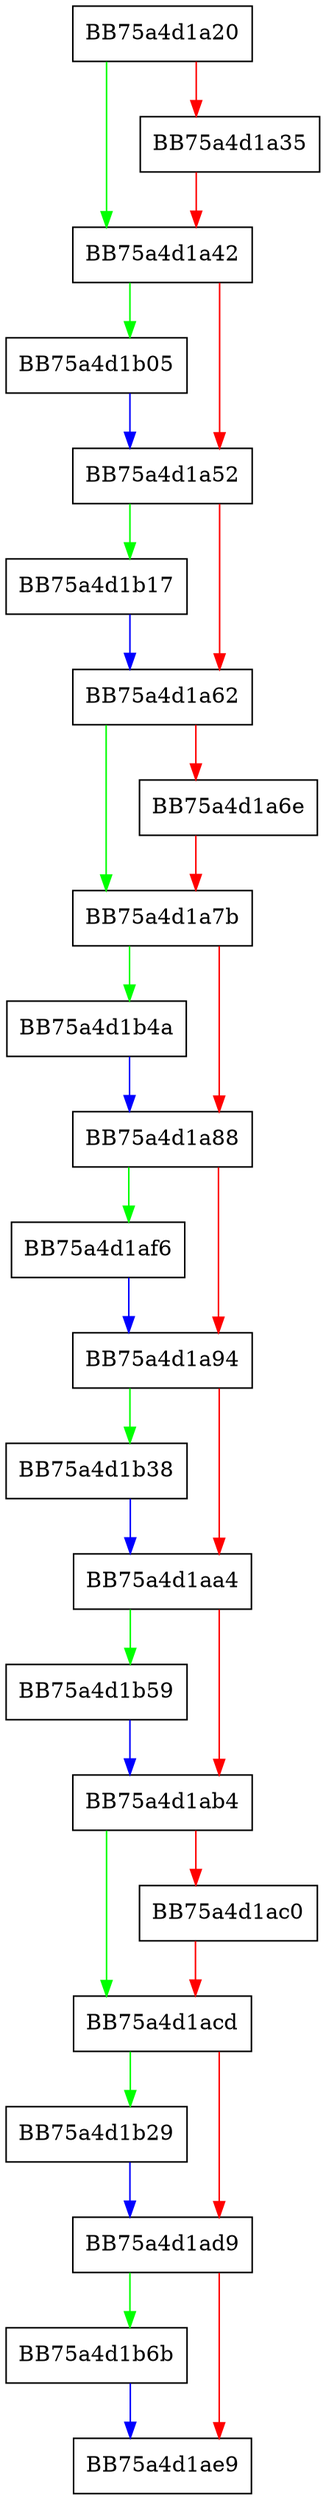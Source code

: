 digraph siga_cleanup {
  node [shape="box"];
  graph [splines=ortho];
  BB75a4d1a20 -> BB75a4d1a42 [color="green"];
  BB75a4d1a20 -> BB75a4d1a35 [color="red"];
  BB75a4d1a35 -> BB75a4d1a42 [color="red"];
  BB75a4d1a42 -> BB75a4d1b05 [color="green"];
  BB75a4d1a42 -> BB75a4d1a52 [color="red"];
  BB75a4d1a52 -> BB75a4d1b17 [color="green"];
  BB75a4d1a52 -> BB75a4d1a62 [color="red"];
  BB75a4d1a62 -> BB75a4d1a7b [color="green"];
  BB75a4d1a62 -> BB75a4d1a6e [color="red"];
  BB75a4d1a6e -> BB75a4d1a7b [color="red"];
  BB75a4d1a7b -> BB75a4d1b4a [color="green"];
  BB75a4d1a7b -> BB75a4d1a88 [color="red"];
  BB75a4d1a88 -> BB75a4d1af6 [color="green"];
  BB75a4d1a88 -> BB75a4d1a94 [color="red"];
  BB75a4d1a94 -> BB75a4d1b38 [color="green"];
  BB75a4d1a94 -> BB75a4d1aa4 [color="red"];
  BB75a4d1aa4 -> BB75a4d1b59 [color="green"];
  BB75a4d1aa4 -> BB75a4d1ab4 [color="red"];
  BB75a4d1ab4 -> BB75a4d1acd [color="green"];
  BB75a4d1ab4 -> BB75a4d1ac0 [color="red"];
  BB75a4d1ac0 -> BB75a4d1acd [color="red"];
  BB75a4d1acd -> BB75a4d1b29 [color="green"];
  BB75a4d1acd -> BB75a4d1ad9 [color="red"];
  BB75a4d1ad9 -> BB75a4d1b6b [color="green"];
  BB75a4d1ad9 -> BB75a4d1ae9 [color="red"];
  BB75a4d1af6 -> BB75a4d1a94 [color="blue"];
  BB75a4d1b05 -> BB75a4d1a52 [color="blue"];
  BB75a4d1b17 -> BB75a4d1a62 [color="blue"];
  BB75a4d1b29 -> BB75a4d1ad9 [color="blue"];
  BB75a4d1b38 -> BB75a4d1aa4 [color="blue"];
  BB75a4d1b4a -> BB75a4d1a88 [color="blue"];
  BB75a4d1b59 -> BB75a4d1ab4 [color="blue"];
  BB75a4d1b6b -> BB75a4d1ae9 [color="blue"];
}